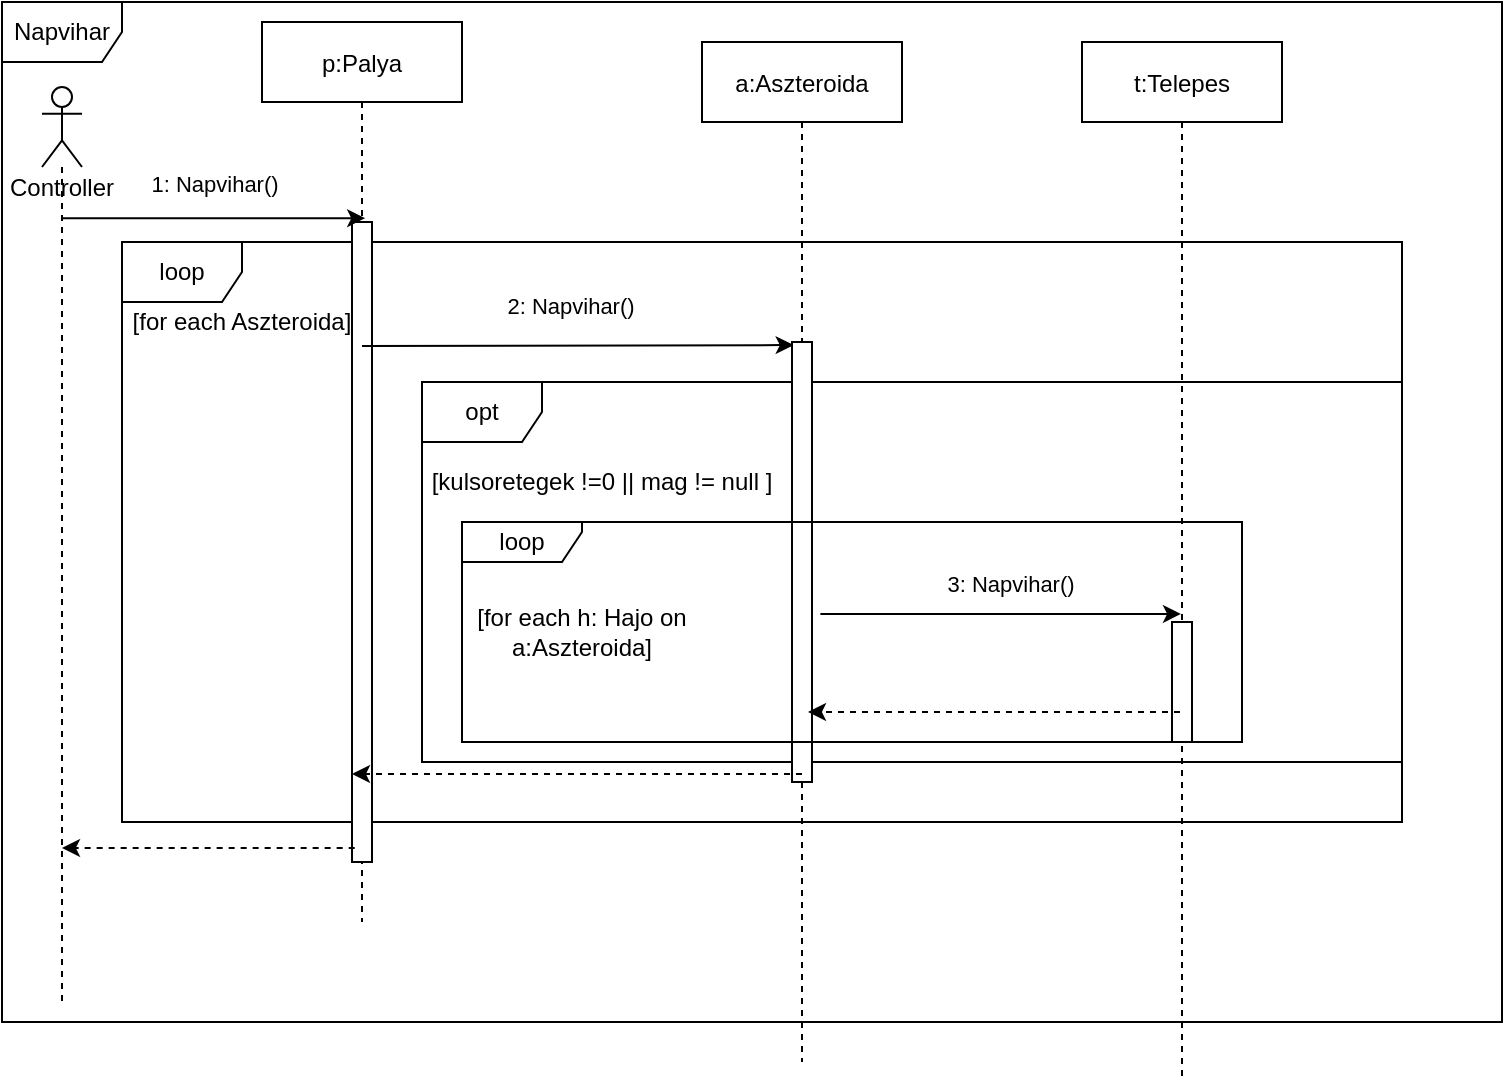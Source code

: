 <mxfile version="14.4.8" type="github" pages="2">
  <diagram id="vkK4ECCgDQGF7RrjNrob" name="Page-1">
    <mxGraphModel dx="1038" dy="548" grid="1" gridSize="10" guides="1" tooltips="1" connect="1" arrows="1" fold="1" page="1" pageScale="1" pageWidth="827" pageHeight="1169" math="0" shadow="0">
      <root>
        <mxCell id="0" />
        <mxCell id="1" parent="0" />
        <mxCell id="V2GIf_YcROcg7Klgl-BS-1" value="Napvihar" style="shape=umlFrame;whiteSpace=wrap;html=1;" parent="1" vertex="1">
          <mxGeometry y="40" width="750" height="510" as="geometry" />
        </mxCell>
        <mxCell id="V2GIf_YcROcg7Klgl-BS-2" value="loop" style="shape=umlFrame;whiteSpace=wrap;html=1;" parent="1" vertex="1">
          <mxGeometry x="60" y="160" width="640" height="290" as="geometry" />
        </mxCell>
        <mxCell id="V2GIf_YcROcg7Klgl-BS-3" value="opt" style="shape=umlFrame;whiteSpace=wrap;html=1;" parent="1" vertex="1">
          <mxGeometry x="210" y="230" width="490" height="190" as="geometry" />
        </mxCell>
        <mxCell id="V2GIf_YcROcg7Klgl-BS-4" value="p:Palya" style="shape=umlLifeline;perimeter=lifelinePerimeter;container=1;collapsible=0;recursiveResize=0;rounded=0;shadow=0;strokeWidth=1;" parent="1" vertex="1">
          <mxGeometry x="130" y="50" width="100" height="450" as="geometry" />
        </mxCell>
        <mxCell id="V2GIf_YcROcg7Klgl-BS-5" value="" style="points=[];perimeter=orthogonalPerimeter;rounded=0;shadow=0;strokeWidth=1;" parent="V2GIf_YcROcg7Klgl-BS-4" vertex="1">
          <mxGeometry x="45" y="100" width="10" height="320" as="geometry" />
        </mxCell>
        <mxCell id="V2GIf_YcROcg7Klgl-BS-6" value="1: Napvihar()" style="endArrow=classic;html=1;entryX=0.516;entryY=0.218;entryDx=0;entryDy=0;entryPerimeter=0;" parent="1" source="V2GIf_YcROcg7Klgl-BS-20" target="V2GIf_YcROcg7Klgl-BS-4" edge="1">
          <mxGeometry x="-0.002" y="16" width="50" height="50" relative="1" as="geometry">
            <mxPoint x="10" y="148" as="sourcePoint" />
            <mxPoint x="182" y="130" as="targetPoint" />
            <mxPoint y="-1" as="offset" />
          </mxGeometry>
        </mxCell>
        <mxCell id="V2GIf_YcROcg7Klgl-BS-7" value="[for each Aszteroida]" style="text;html=1;strokeColor=none;fillColor=none;align=center;verticalAlign=middle;whiteSpace=wrap;rounded=0;" parent="1" vertex="1">
          <mxGeometry x="60" y="190" width="120" height="20" as="geometry" />
        </mxCell>
        <mxCell id="V2GIf_YcROcg7Klgl-BS-8" value="2: Napvihar()" style="endArrow=classic;html=1;entryX=0.086;entryY=0.007;entryDx=0;entryDy=0;entryPerimeter=0;" parent="1" target="V2GIf_YcROcg7Klgl-BS-11" edge="1">
          <mxGeometry x="-0.033" y="20" width="50" height="50" relative="1" as="geometry">
            <mxPoint x="180" y="212" as="sourcePoint" />
            <mxPoint x="324" y="221" as="targetPoint" />
            <mxPoint as="offset" />
          </mxGeometry>
        </mxCell>
        <mxCell id="V2GIf_YcROcg7Klgl-BS-9" value="[kulsoretegek !=0 || mag != null ]" style="text;html=1;strokeColor=none;fillColor=none;align=center;verticalAlign=middle;whiteSpace=wrap;rounded=0;" parent="1" vertex="1">
          <mxGeometry x="200" y="270" width="200" height="20" as="geometry" />
        </mxCell>
        <mxCell id="V2GIf_YcROcg7Klgl-BS-10" value="a:Aszteroida" style="shape=umlLifeline;perimeter=lifelinePerimeter;container=1;collapsible=0;recursiveResize=0;rounded=0;shadow=0;strokeWidth=1;" parent="1" vertex="1">
          <mxGeometry x="350" y="60" width="100" height="510" as="geometry" />
        </mxCell>
        <mxCell id="V2GIf_YcROcg7Klgl-BS-11" value="" style="points=[];perimeter=orthogonalPerimeter;rounded=0;shadow=0;strokeWidth=1;" parent="V2GIf_YcROcg7Klgl-BS-10" vertex="1">
          <mxGeometry x="45" y="150" width="10" height="220" as="geometry" />
        </mxCell>
        <mxCell id="V2GIf_YcROcg7Klgl-BS-12" value="t:Telepes" style="shape=umlLifeline;perimeter=lifelinePerimeter;container=1;collapsible=0;recursiveResize=0;rounded=0;shadow=0;strokeWidth=1;" parent="1" vertex="1">
          <mxGeometry x="540" y="60" width="100" height="520" as="geometry" />
        </mxCell>
        <mxCell id="V2GIf_YcROcg7Klgl-BS-13" value="" style="points=[];perimeter=orthogonalPerimeter;rounded=0;shadow=0;strokeWidth=1;" parent="V2GIf_YcROcg7Klgl-BS-12" vertex="1">
          <mxGeometry x="45" y="290" width="10" height="60" as="geometry" />
        </mxCell>
        <mxCell id="V2GIf_YcROcg7Klgl-BS-14" value="[for each h: Hajo on a:Aszteroida]" style="text;html=1;strokeColor=none;fillColor=none;align=center;verticalAlign=middle;whiteSpace=wrap;rounded=0;" parent="1" vertex="1">
          <mxGeometry x="230" y="340" width="120" height="30" as="geometry" />
        </mxCell>
        <mxCell id="V2GIf_YcROcg7Klgl-BS-15" value="&lt;span style=&quot;color: rgb(0 , 0 , 0) ; font-family: &amp;#34;helvetica&amp;#34; ; font-size: 11px ; font-style: normal ; font-weight: 400 ; letter-spacing: normal ; text-align: center ; text-indent: 0px ; text-transform: none ; word-spacing: 0px ; background-color: rgb(255 , 255 , 255) ; display: inline ; float: none&quot;&gt;3: Napvihar()&lt;/span&gt;" style="endArrow=classic;html=1;exitX=1.419;exitY=0.618;exitDx=0;exitDy=0;exitPerimeter=0;" parent="1" source="V2GIf_YcROcg7Klgl-BS-11" target="V2GIf_YcROcg7Klgl-BS-12" edge="1">
          <mxGeometry x="0.055" y="15" width="50" height="50" relative="1" as="geometry">
            <mxPoint x="550" y="340" as="sourcePoint" />
            <mxPoint x="600" y="290" as="targetPoint" />
            <mxPoint as="offset" />
          </mxGeometry>
        </mxCell>
        <mxCell id="V2GIf_YcROcg7Klgl-BS-16" value="" style="endArrow=classic;html=1;dashed=1;" parent="1" edge="1">
          <mxGeometry width="50" height="50" relative="1" as="geometry">
            <mxPoint x="589" y="395" as="sourcePoint" />
            <mxPoint x="403" y="395" as="targetPoint" />
          </mxGeometry>
        </mxCell>
        <mxCell id="V2GIf_YcROcg7Klgl-BS-17" value="" style="endArrow=classic;html=1;dashed=1;" parent="1" edge="1">
          <mxGeometry width="50" height="50" relative="1" as="geometry">
            <mxPoint x="400" y="426" as="sourcePoint" />
            <mxPoint x="175" y="426" as="targetPoint" />
          </mxGeometry>
        </mxCell>
        <mxCell id="V2GIf_YcROcg7Klgl-BS-18" value="" style="endArrow=classic;html=1;dashed=1;exitX=0.133;exitY=0.978;exitDx=0;exitDy=0;exitPerimeter=0;" parent="1" source="V2GIf_YcROcg7Klgl-BS-5" target="V2GIf_YcROcg7Klgl-BS-20" edge="1">
          <mxGeometry width="50" height="50" relative="1" as="geometry">
            <mxPoint x="104.03" y="490.0" as="sourcePoint" />
            <mxPoint x="30" y="463" as="targetPoint" />
          </mxGeometry>
        </mxCell>
        <mxCell id="V2GIf_YcROcg7Klgl-BS-19" value="loop" style="shape=umlFrame;whiteSpace=wrap;html=1;width=60;height=20;" parent="1" vertex="1">
          <mxGeometry x="230" y="300" width="390" height="110" as="geometry" />
        </mxCell>
        <mxCell id="V2GIf_YcROcg7Klgl-BS-20" value="Controller" style="shape=umlLifeline;participant=umlActor;perimeter=lifelinePerimeter;whiteSpace=wrap;html=1;container=1;collapsible=0;recursiveResize=0;verticalAlign=top;spacingTop=36;outlineConnect=0;" parent="1" vertex="1">
          <mxGeometry x="20" y="82.5" width="20" height="457.5" as="geometry" />
        </mxCell>
      </root>
    </mxGraphModel>
  </diagram>
  <diagram id="VxSPx_6l5vK2jXGfvLPa" name="Page-2">
    <mxGraphModel dx="1221" dy="645" grid="1" gridSize="10" guides="1" tooltips="1" connect="1" arrows="1" fold="1" page="1" pageScale="1" pageWidth="850" pageHeight="1100" math="0" shadow="0">
      <root>
        <mxCell id="UfM_HxCeRYC_M5ZdGhQm-0" />
        <mxCell id="UfM_HxCeRYC_M5ZdGhQm-1" parent="UfM_HxCeRYC_M5ZdGhQm-0" />
        <mxCell id="Z385c-rDR6_sjMR08yQ6-0" value="Napvihar telepest ér" style="shape=umlFrame;whiteSpace=wrap;html=1;width=90;height=30;" vertex="1" parent="UfM_HxCeRYC_M5ZdGhQm-1">
          <mxGeometry y="40" width="750" height="510" as="geometry" />
        </mxCell>
        <mxCell id="Z385c-rDR6_sjMR08yQ6-2" value="opt" style="shape=umlFrame;whiteSpace=wrap;html=1;" vertex="1" parent="UfM_HxCeRYC_M5ZdGhQm-1">
          <mxGeometry x="70" y="160" width="490" height="190" as="geometry" />
        </mxCell>
        <mxCell id="Z385c-rDR6_sjMR08yQ6-5" value="1: Napvihar()" style="endArrow=classic;html=1;exitX=0.475;exitY=0.148;exitDx=0;exitDy=0;exitPerimeter=0;" edge="1" parent="UfM_HxCeRYC_M5ZdGhQm-1" source="Z385c-rDR6_sjMR08yQ6-19" target="Z385c-rDR6_sjMR08yQ6-10">
          <mxGeometry x="-0.002" y="16" width="50" height="50" relative="1" as="geometry">
            <mxPoint x="10" y="148" as="sourcePoint" />
            <mxPoint x="181.6" y="148.1" as="targetPoint" />
            <mxPoint y="-1" as="offset" />
          </mxGeometry>
        </mxCell>
        <mxCell id="Z385c-rDR6_sjMR08yQ6-8" value="[kulsoretegek !=0 || mag != null ]" style="text;html=1;strokeColor=none;fillColor=none;align=center;verticalAlign=middle;whiteSpace=wrap;rounded=0;" vertex="1" parent="UfM_HxCeRYC_M5ZdGhQm-1">
          <mxGeometry x="60" y="200" width="200" height="20" as="geometry" />
        </mxCell>
        <mxCell id="Z385c-rDR6_sjMR08yQ6-9" value="a:Aszteroida" style="shape=umlLifeline;perimeter=lifelinePerimeter;container=1;collapsible=0;recursiveResize=0;rounded=0;shadow=0;strokeWidth=1;" vertex="1" parent="UfM_HxCeRYC_M5ZdGhQm-1">
          <mxGeometry x="210" y="56.25" width="100" height="510" as="geometry" />
        </mxCell>
        <mxCell id="Z385c-rDR6_sjMR08yQ6-10" value="" style="points=[];perimeter=orthogonalPerimeter;rounded=0;shadow=0;strokeWidth=1;" vertex="1" parent="Z385c-rDR6_sjMR08yQ6-9">
          <mxGeometry x="45" y="90" width="10" height="230" as="geometry" />
        </mxCell>
        <mxCell id="Z385c-rDR6_sjMR08yQ6-11" value="t:Telepes" style="shape=umlLifeline;perimeter=lifelinePerimeter;container=1;collapsible=0;recursiveResize=0;rounded=0;shadow=0;strokeWidth=1;" vertex="1" parent="UfM_HxCeRYC_M5ZdGhQm-1">
          <mxGeometry x="425" y="56.25" width="100" height="520" as="geometry" />
        </mxCell>
        <mxCell id="Z385c-rDR6_sjMR08yQ6-12" value="" style="points=[];perimeter=orthogonalPerimeter;rounded=0;shadow=0;strokeWidth=1;" vertex="1" parent="Z385c-rDR6_sjMR08yQ6-11">
          <mxGeometry x="45" y="133.75" width="10" height="106.25" as="geometry" />
        </mxCell>
        <mxCell id="Z385c-rDR6_sjMR08yQ6-20" value="" style="shape=umlDestroy;whiteSpace=wrap;html=1;strokeWidth=3;" vertex="1" parent="Z385c-rDR6_sjMR08yQ6-11">
          <mxGeometry x="35" y="253.75" width="30" height="30" as="geometry" />
        </mxCell>
        <mxCell id="Z385c-rDR6_sjMR08yQ6-14" value="&lt;span style=&quot;color: rgb(0 , 0 , 0) ; font-family: &amp;#34;helvetica&amp;#34; ; font-size: 11px ; font-style: normal ; font-weight: 400 ; letter-spacing: normal ; text-align: center ; text-indent: 0px ; text-transform: none ; word-spacing: 0px ; background-color: rgb(255 , 255 , 255) ; display: inline ; float: none&quot;&gt;2: Napvihar()&lt;/span&gt;" style="endArrow=classic;html=1;entryX=-0.08;entryY=0.066;entryDx=0;entryDy=0;entryPerimeter=0;" edge="1" parent="UfM_HxCeRYC_M5ZdGhQm-1" source="Z385c-rDR6_sjMR08yQ6-10" target="Z385c-rDR6_sjMR08yQ6-12">
          <mxGeometry x="0.055" y="15" width="50" height="50" relative="1" as="geometry">
            <mxPoint x="550" y="340" as="sourcePoint" />
            <mxPoint x="600" y="290" as="targetPoint" />
            <mxPoint as="offset" />
          </mxGeometry>
        </mxCell>
        <mxCell id="Z385c-rDR6_sjMR08yQ6-15" value="" style="endArrow=classic;html=1;dashed=1;exitX=-0.4;exitY=0.958;exitDx=0;exitDy=0;exitPerimeter=0;" edge="1" parent="UfM_HxCeRYC_M5ZdGhQm-1" source="Z385c-rDR6_sjMR08yQ6-12" target="Z385c-rDR6_sjMR08yQ6-10">
          <mxGeometry width="50" height="50" relative="1" as="geometry">
            <mxPoint x="589" y="395" as="sourcePoint" />
            <mxPoint x="403" y="395" as="targetPoint" />
          </mxGeometry>
        </mxCell>
        <mxCell id="Z385c-rDR6_sjMR08yQ6-17" value="" style="endArrow=classic;html=1;dashed=1;exitX=-0.024;exitY=0.999;exitDx=0;exitDy=0;exitPerimeter=0;" edge="1" parent="UfM_HxCeRYC_M5ZdGhQm-1" source="Z385c-rDR6_sjMR08yQ6-10" target="Z385c-rDR6_sjMR08yQ6-19">
          <mxGeometry width="50" height="50" relative="1" as="geometry">
            <mxPoint x="176.33" y="462.96" as="sourcePoint" />
            <mxPoint x="30" y="463" as="targetPoint" />
          </mxGeometry>
        </mxCell>
        <mxCell id="Z385c-rDR6_sjMR08yQ6-19" value="Controller" style="shape=umlLifeline;participant=umlActor;perimeter=lifelinePerimeter;whiteSpace=wrap;html=1;container=1;collapsible=0;recursiveResize=0;verticalAlign=top;spacingTop=36;outlineConnect=0;" vertex="1" parent="UfM_HxCeRYC_M5ZdGhQm-1">
          <mxGeometry x="20" y="82.5" width="20" height="457.5" as="geometry" />
        </mxCell>
        <mxCell id="Z385c-rDR6_sjMR08yQ6-21" value="" style="html=1;points=[];perimeter=orthogonalPerimeter;" vertex="1" parent="UfM_HxCeRYC_M5ZdGhQm-1">
          <mxGeometry x="480" y="230" width="10" height="40" as="geometry" />
        </mxCell>
        <mxCell id="Z385c-rDR6_sjMR08yQ6-22" value="3: Meghal()" style="edgeStyle=orthogonalEdgeStyle;html=1;align=left;spacingLeft=2;endArrow=block;rounded=0;entryX=1;entryY=0;" edge="1" target="Z385c-rDR6_sjMR08yQ6-21" parent="UfM_HxCeRYC_M5ZdGhQm-1" source="Z385c-rDR6_sjMR08yQ6-12">
          <mxGeometry relative="1" as="geometry">
            <mxPoint x="470" y="213.06" as="sourcePoint" />
            <Array as="points">
              <mxPoint x="515" y="213" />
              <mxPoint x="515" y="230" />
            </Array>
          </mxGeometry>
        </mxCell>
      </root>
    </mxGraphModel>
  </diagram>
</mxfile>
